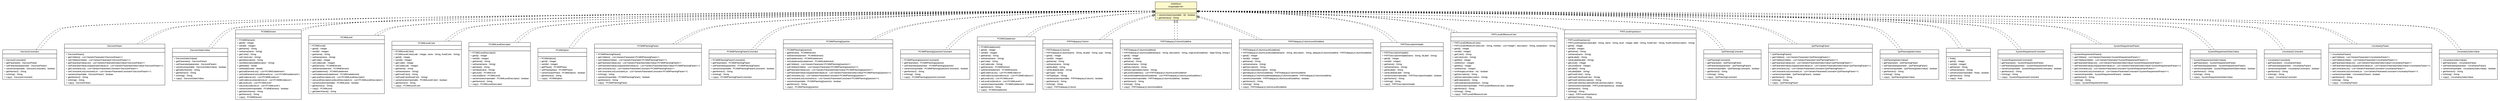 #!/usr/local/bin/dot
#
# Class diagram 
# Generated by UMLGraph version R5_6-24-gf6e263 (http://www.umlgraph.org/)
#

digraph G {
	edge [fontname="arial",fontsize=10,labelfontname="arial",labelfontsize=10];
	node [fontname="arial",fontsize=10,shape=plaintext];
	nodesep=0.25;
	ranksep=0.5;
	// gov.sandia.cf.model.DecisionConstraint
	c163781 [label=<<table title="gov.sandia.cf.model.DecisionConstraint" border="0" cellborder="1" cellspacing="0" cellpadding="2" port="p" href="./DecisionConstraint.html">
		<tr><td><table border="0" cellspacing="0" cellpadding="1">
<tr><td align="center" balign="center"> DecisionConstraint </td></tr>
		</table></td></tr>
		<tr><td><table border="0" cellspacing="0" cellpadding="1">
<tr><td align="left" balign="left">  </td></tr>
		</table></td></tr>
		<tr><td><table border="0" cellspacing="0" cellpadding="1">
<tr><td align="left" balign="left"> + DecisionConstraint() </td></tr>
<tr><td align="left" balign="left"> + getParameter() : DecisionParam </td></tr>
<tr><td align="left" balign="left"> + setParameter(parameter : DecisionParam) </td></tr>
<tr><td align="left" balign="left"> + sameAs(importable : DecisionConstraint) : boolean </td></tr>
<tr><td align="left" balign="left"> + getAbstract() : String </td></tr>
<tr><td align="left" balign="left"> + toString() : String </td></tr>
<tr><td align="left" balign="left"> + copy() : DecisionConstraint </td></tr>
		</table></td></tr>
		</table>>, URL="./DecisionConstraint.html", fontname="arial", fontcolor="black", fontsize=10.0];
	// gov.sandia.cf.model.DecisionParam
	c163782 [label=<<table title="gov.sandia.cf.model.DecisionParam" border="0" cellborder="1" cellspacing="0" cellpadding="2" port="p" href="./DecisionParam.html">
		<tr><td><table border="0" cellspacing="0" cellpadding="1">
<tr><td align="center" balign="center"> DecisionParam </td></tr>
		</table></td></tr>
		<tr><td><table border="0" cellspacing="0" cellpadding="1">
<tr><td align="left" balign="left">  </td></tr>
		</table></td></tr>
		<tr><td><table border="0" cellspacing="0" cellpadding="1">
<tr><td align="left" balign="left"> + DecisionParam() </td></tr>
<tr><td align="left" balign="left"> + getChildren() : List&lt;GenericParameter&lt;DecisionParam&gt;&gt; </td></tr>
<tr><td align="left" balign="left"> + setChildren(children : List&lt;GenericParameter&lt;DecisionParam&gt;&gt;) </td></tr>
<tr><td align="left" balign="left"> + getParameterValueList() : List&lt;GenericParameterSelectValue&lt;DecisionParam&gt;&gt; </td></tr>
<tr><td align="left" balign="left"> + setParameterValueList(parameterValueList : List&lt;GenericParameterSelectValue&lt;DecisionParam&gt;&gt;) </td></tr>
<tr><td align="left" balign="left"> + getConstraintList() : List&lt;GenericParameterConstraint&lt;DecisionParam&gt;&gt; </td></tr>
<tr><td align="left" balign="left"> + setConstraintList(constraintList : List&lt;GenericParameterConstraint&lt;DecisionParam&gt;&gt;) </td></tr>
<tr><td align="left" balign="left"> + sameAs(importable : DecisionParam) : boolean </td></tr>
<tr><td align="left" balign="left"> + getAbstract() : String </td></tr>
<tr><td align="left" balign="left"> + toString() : String </td></tr>
<tr><td align="left" balign="left"> + copy() : DecisionParam </td></tr>
		</table></td></tr>
		</table>>, URL="./DecisionParam.html", fontname="arial", fontcolor="black", fontsize=10.0];
	// gov.sandia.cf.model.DecisionSelectValue
	c163783 [label=<<table title="gov.sandia.cf.model.DecisionSelectValue" border="0" cellborder="1" cellspacing="0" cellpadding="2" port="p" href="./DecisionSelectValue.html">
		<tr><td><table border="0" cellspacing="0" cellpadding="1">
<tr><td align="center" balign="center"> DecisionSelectValue </td></tr>
		</table></td></tr>
		<tr><td><table border="0" cellspacing="0" cellpadding="1">
<tr><td align="left" balign="left">  </td></tr>
		</table></td></tr>
		<tr><td><table border="0" cellspacing="0" cellpadding="1">
<tr><td align="left" balign="left"> + DecisionSelectValue() </td></tr>
<tr><td align="left" balign="left"> + getParameter() : DecisionParam </td></tr>
<tr><td align="left" balign="left"> + setParameter(parameter : DecisionParam) </td></tr>
<tr><td align="left" balign="left"> + sameAs(importable : DecisionSelectValue) : boolean </td></tr>
<tr><td align="left" balign="left"> + getSelectName() : String </td></tr>
<tr><td align="left" balign="left"> + getAbstract() : String </td></tr>
<tr><td align="left" balign="left"> + toString() : String </td></tr>
<tr><td align="left" balign="left"> + copy() : DecisionSelectValue </td></tr>
		</table></td></tr>
		</table>>, URL="./DecisionSelectValue.html", fontname="arial", fontcolor="black", fontsize=10.0];
	// gov.sandia.cf.model.IImportable<M>
	c163806 [label=<<table title="gov.sandia.cf.model.IImportable" border="0" cellborder="1" cellspacing="0" cellpadding="2" port="p" bgcolor="lemonChiffon" href="./IImportable.html">
		<tr><td><table border="0" cellspacing="0" cellpadding="1">
<tr><td align="center" balign="center"> &#171;interface&#187; </td></tr>
<tr><td align="center" balign="center"> IImportable&lt;M&gt; </td></tr>
		</table></td></tr>
		<tr><td><table border="0" cellspacing="0" cellpadding="1">
<tr><td align="left" balign="left">  </td></tr>
		</table></td></tr>
		<tr><td><table border="0" cellspacing="0" cellpadding="1">
<tr><td align="left" balign="left"><font face="arial italic" point-size="10.0"> + sameAs(newImportable : M) : boolean </font></td></tr>
<tr><td align="left" balign="left"><font face="arial italic" point-size="10.0"> + getAbstract() : String </font></td></tr>
		</table></td></tr>
		</table>>, URL="./IImportable.html", fontname="arial", fontcolor="black", fontsize=10.0];
	// gov.sandia.cf.model.PCMMElement
	c163824 [label=<<table title="gov.sandia.cf.model.PCMMElement" border="0" cellborder="1" cellspacing="0" cellpadding="2" port="p" href="./PCMMElement.html">
		<tr><td><table border="0" cellspacing="0" cellpadding="1">
<tr><td align="center" balign="center"> PCMMElement </td></tr>
		</table></td></tr>
		<tr><td><table border="0" cellspacing="0" cellpadding="1">
<tr><td align="left" balign="left">  </td></tr>
		</table></td></tr>
		<tr><td><table border="0" cellspacing="0" cellpadding="1">
<tr><td align="left" balign="left"> + PCMMElement() </td></tr>
<tr><td align="left" balign="left"> + getId() : Integer </td></tr>
<tr><td align="left" balign="left"> + setId(id : Integer) </td></tr>
<tr><td align="left" balign="left"> + getName() : String </td></tr>
<tr><td align="left" balign="left"> + setName(name : String) </td></tr>
<tr><td align="left" balign="left"> + getColor() : String </td></tr>
<tr><td align="left" balign="left"> + setColor(color : String) </td></tr>
<tr><td align="left" balign="left"> + getAbbreviation() : String </td></tr>
<tr><td align="left" balign="left"> + setAbbreviation(abbreviation : String) </td></tr>
<tr><td align="left" balign="left"> + getModel() : Model </td></tr>
<tr><td align="left" balign="left"> + setModel(model : Model) </td></tr>
<tr><td align="left" balign="left"> + getSubElementList() : List&lt;PCMMSubelement&gt; </td></tr>
<tr><td align="left" balign="left"> + setSubElementList(subElementList : List&lt;PCMMSubelement&gt;) </td></tr>
<tr><td align="left" balign="left"> + getEvidenceList() : List&lt;PCMMEvidence&gt; </td></tr>
<tr><td align="left" balign="left"> + setEvidenceList(evidenceList : List&lt;PCMMEvidence&gt;) </td></tr>
<tr><td align="left" balign="left"> + getLevelList() : List&lt;PCMMLevel&gt; </td></tr>
<tr><td align="left" balign="left"> + setLevelList(levelList : List&lt;PCMMLevel&gt;) </td></tr>
<tr><td align="left" balign="left"> + sameAs(newImportable : PCMMElement) : boolean </td></tr>
<tr><td align="left" balign="left"> + getSelectName() : String </td></tr>
<tr><td align="left" balign="left"> + getAbstract() : String </td></tr>
<tr><td align="left" balign="left"> + copy() : PCMMElement </td></tr>
		</table></td></tr>
		</table>>, URL="./PCMMElement.html", fontname="arial", fontcolor="black", fontsize=10.0];
	// gov.sandia.cf.model.PCMMLevel
	c163828 [label=<<table title="gov.sandia.cf.model.PCMMLevel" border="0" cellborder="1" cellspacing="0" cellpadding="2" port="p" href="./PCMMLevel.html">
		<tr><td><table border="0" cellspacing="0" cellpadding="1">
<tr><td align="center" balign="center"> PCMMLevel </td></tr>
		</table></td></tr>
		<tr><td><table border="0" cellspacing="0" cellpadding="1">
<tr><td align="left" balign="left">  </td></tr>
		</table></td></tr>
		<tr><td><table border="0" cellspacing="0" cellpadding="1">
<tr><td align="left" balign="left"> + PCMMLevel() </td></tr>
<tr><td align="left" balign="left"> + getId() : Integer </td></tr>
<tr><td align="left" balign="left"> + setId(id : Integer) </td></tr>
<tr><td align="left" balign="left"> + getName() : String </td></tr>
<tr><td align="left" balign="left"> + setName(name : String) </td></tr>
<tr><td align="left" balign="left"> + getCode() : Integer </td></tr>
<tr><td align="left" balign="left"> + setCode(code : Integer) </td></tr>
<tr><td align="left" balign="left"> + getElement() : PCMMElement </td></tr>
<tr><td align="left" balign="left"> + setElement(element : PCMMElement) </td></tr>
<tr><td align="left" balign="left"> + getSubelement() : PCMMSubelement </td></tr>
<tr><td align="left" balign="left"> + setSubelement(subelement : PCMMSubelement) </td></tr>
<tr><td align="left" balign="left"> + getLevelDescriptorList() : List&lt;PCMMLevelDescriptor&gt; </td></tr>
<tr><td align="left" balign="left"> + setLevelDescriptorList(levelDescriptorList : List&lt;PCMMLevelDescriptor&gt;) </td></tr>
<tr><td align="left" balign="left"> + sameAs(newImportable : PCMMLevel) : boolean </td></tr>
<tr><td align="left" balign="left"> + getAbstract() : String </td></tr>
<tr><td align="left" balign="left"> + copy() : PCMMLevel </td></tr>
<tr><td align="left" balign="left"> + getSelectName() : String </td></tr>
		</table></td></tr>
		</table>>, URL="./PCMMLevel.html", fontname="arial", fontcolor="black", fontsize=10.0];
	// gov.sandia.cf.model.PCMMLevelColor
	c163830 [label=<<table title="gov.sandia.cf.model.PCMMLevelColor" border="0" cellborder="1" cellspacing="0" cellpadding="2" port="p" href="./PCMMLevelColor.html">
		<tr><td><table border="0" cellspacing="0" cellpadding="1">
<tr><td align="center" balign="center"> PCMMLevelColor </td></tr>
		</table></td></tr>
		<tr><td><table border="0" cellspacing="0" cellpadding="1">
<tr><td align="left" balign="left">  </td></tr>
		</table></td></tr>
		<tr><td><table border="0" cellspacing="0" cellpadding="1">
<tr><td align="left" balign="left"> + PCMMLevelColor() </td></tr>
<tr><td align="left" balign="left"> + PCMMLevelColor(code : Integer, name : String, fixedColor : String) </td></tr>
<tr><td align="left" balign="left"> + getId() : Integer </td></tr>
<tr><td align="left" balign="left"> + setId(id : Integer) </td></tr>
<tr><td align="left" balign="left"> + getCode() : Integer </td></tr>
<tr><td align="left" balign="left"> + setCode(code : Integer) </td></tr>
<tr><td align="left" balign="left"> + getName() : String </td></tr>
<tr><td align="left" balign="left"> + setName(name : String) </td></tr>
<tr><td align="left" balign="left"> + getFixedColor() : String </td></tr>
<tr><td align="left" balign="left"> + setFixedColor(fixedColor : String) </td></tr>
<tr><td align="left" balign="left"> + sameAs(newImportable : PCMMLevelColor) : boolean </td></tr>
<tr><td align="left" balign="left"> + getAbstract() : String </td></tr>
<tr><td align="left" balign="left"> + copy() : PCMMLevelColor </td></tr>
		</table></td></tr>
		</table>>, URL="./PCMMLevelColor.html", fontname="arial", fontcolor="black", fontsize=10.0];
	// gov.sandia.cf.model.PCMMLevelDescriptor
	c163832 [label=<<table title="gov.sandia.cf.model.PCMMLevelDescriptor" border="0" cellborder="1" cellspacing="0" cellpadding="2" port="p" href="./PCMMLevelDescriptor.html">
		<tr><td><table border="0" cellspacing="0" cellpadding="1">
<tr><td align="center" balign="center"> PCMMLevelDescriptor </td></tr>
		</table></td></tr>
		<tr><td><table border="0" cellspacing="0" cellpadding="1">
<tr><td align="left" balign="left">  </td></tr>
		</table></td></tr>
		<tr><td><table border="0" cellspacing="0" cellpadding="1">
<tr><td align="left" balign="left"> + PCMMLevelDescriptor() </td></tr>
<tr><td align="left" balign="left"> + getId() : Integer </td></tr>
<tr><td align="left" balign="left"> + setId(id : Integer) </td></tr>
<tr><td align="left" balign="left"> + getName() : String </td></tr>
<tr><td align="left" balign="left"> + setName(name : String) </td></tr>
<tr><td align="left" balign="left"> + getValue() : String </td></tr>
<tr><td align="left" balign="left"> + setValue(value : String) </td></tr>
<tr><td align="left" balign="left"> + getLevel() : PCMMLevel </td></tr>
<tr><td align="left" balign="left"> + setLevel(level : PCMMLevel) </td></tr>
<tr><td align="left" balign="left"> + sameAs(newImportable : PCMMLevelDescriptor) : boolean </td></tr>
<tr><td align="left" balign="left"> + getAbstract() : String </td></tr>
<tr><td align="left" balign="left"> + copy() : PCMMLevelDescriptor </td></tr>
		</table></td></tr>
		</table>>, URL="./PCMMLevelDescriptor.html", fontname="arial", fontcolor="black", fontsize=10.0];
	// gov.sandia.cf.model.PCMMOption
	c163835 [label=<<table title="gov.sandia.cf.model.PCMMOption" border="0" cellborder="1" cellspacing="0" cellpadding="2" port="p" href="./PCMMOption.html">
		<tr><td><table border="0" cellspacing="0" cellpadding="1">
<tr><td align="center" balign="center"> PCMMOption </td></tr>
		</table></td></tr>
		<tr><td><table border="0" cellspacing="0" cellpadding="1">
<tr><td align="left" balign="left">  </td></tr>
		</table></td></tr>
		<tr><td><table border="0" cellspacing="0" cellpadding="1">
<tr><td align="left" balign="left"> + PCMMOption() </td></tr>
<tr><td align="left" balign="left"> + getId() : Integer </td></tr>
<tr><td align="left" balign="left"> + setId(id : Integer) </td></tr>
<tr><td align="left" balign="left"> + getPhase() : PCMMPhase </td></tr>
<tr><td align="left" balign="left"> + setPhase(phase : PCMMPhase) </td></tr>
<tr><td align="left" balign="left"> + sameAs(newPhase : PCMMOption) : boolean </td></tr>
<tr><td align="left" balign="left"> + getAbstract() : String </td></tr>
<tr><td align="left" balign="left"> + copy() : PCMMOption </td></tr>
		</table></td></tr>
		</table>>, URL="./PCMMOption.html", fontname="arial", fontcolor="black", fontsize=10.0];
	// gov.sandia.cf.model.PCMMPlanningParam
	c163838 [label=<<table title="gov.sandia.cf.model.PCMMPlanningParam" border="0" cellborder="1" cellspacing="0" cellpadding="2" port="p" href="./PCMMPlanningParam.html">
		<tr><td><table border="0" cellspacing="0" cellpadding="1">
<tr><td align="center" balign="center"> PCMMPlanningParam </td></tr>
		</table></td></tr>
		<tr><td><table border="0" cellspacing="0" cellpadding="1">
<tr><td align="left" balign="left">  </td></tr>
		</table></td></tr>
		<tr><td><table border="0" cellspacing="0" cellpadding="1">
<tr><td align="left" balign="left"> + PCMMPlanningParam() </td></tr>
<tr><td align="left" balign="left"> + getChildren() : List&lt;GenericParameter&lt;PCMMPlanningParam&gt;&gt; </td></tr>
<tr><td align="left" balign="left"> + setChildren(children : List&lt;GenericParameter&lt;PCMMPlanningParam&gt;&gt;) </td></tr>
<tr><td align="left" balign="left"> + getParameterValueList() : List&lt;GenericParameterSelectValue&lt;PCMMPlanningParam&gt;&gt; </td></tr>
<tr><td align="left" balign="left"> + setParameterValueList(parameterValueList : List&lt;GenericParameterSelectValue&lt;PCMMPlanningParam&gt;&gt;) </td></tr>
<tr><td align="left" balign="left"> + getConstraintList() : List&lt;GenericParameterConstraint&lt;PCMMPlanningParam&gt;&gt; </td></tr>
<tr><td align="left" balign="left"> + setConstraintList(constraintList : List&lt;GenericParameterConstraint&lt;PCMMPlanningParam&gt;&gt;) </td></tr>
<tr><td align="left" balign="left"> + toString() : String </td></tr>
<tr><td align="left" balign="left"> + sameAs(importable : PCMMPlanningParam) : boolean </td></tr>
<tr><td align="left" balign="left"> + getAbstract() : String </td></tr>
<tr><td align="left" balign="left"> + copy() : PCMMPlanningParam </td></tr>
		</table></td></tr>
		</table>>, URL="./PCMMPlanningParam.html", fontname="arial", fontcolor="black", fontsize=10.0];
	// gov.sandia.cf.model.PCMMPlanningParamConstraint
	c163839 [label=<<table title="gov.sandia.cf.model.PCMMPlanningParamConstraint" border="0" cellborder="1" cellspacing="0" cellpadding="2" port="p" href="./PCMMPlanningParamConstraint.html">
		<tr><td><table border="0" cellspacing="0" cellpadding="1">
<tr><td align="center" balign="center"> PCMMPlanningParamConstraint </td></tr>
		</table></td></tr>
		<tr><td><table border="0" cellspacing="0" cellpadding="1">
<tr><td align="left" balign="left">  </td></tr>
		</table></td></tr>
		<tr><td><table border="0" cellspacing="0" cellpadding="1">
<tr><td align="left" balign="left"> + PCMMPlanningParamConstraint() </td></tr>
<tr><td align="left" balign="left"> + getParameter() : PCMMPlanningParam </td></tr>
<tr><td align="left" balign="left"> + setParameter(parameter : PCMMPlanningParam) </td></tr>
<tr><td align="left" balign="left"> + sameAs(importable : PCMMPlanningParamConstraint) : boolean </td></tr>
<tr><td align="left" balign="left"> + getAbstract() : String </td></tr>
<tr><td align="left" balign="left"> + toString() : String </td></tr>
<tr><td align="left" balign="left"> + copy() : PCMMPlanningParamConstraint </td></tr>
		</table></td></tr>
		</table>>, URL="./PCMMPlanningParamConstraint.html", fontname="arial", fontcolor="black", fontsize=10.0];
	// gov.sandia.cf.model.PCMMPlanningQuestion
	c163840 [label=<<table title="gov.sandia.cf.model.PCMMPlanningQuestion" border="0" cellborder="1" cellspacing="0" cellpadding="2" port="p" href="./PCMMPlanningQuestion.html">
		<tr><td><table border="0" cellspacing="0" cellpadding="1">
<tr><td align="center" balign="center"> PCMMPlanningQuestion </td></tr>
		</table></td></tr>
		<tr><td><table border="0" cellspacing="0" cellpadding="1">
<tr><td align="left" balign="left">  </td></tr>
		</table></td></tr>
		<tr><td><table border="0" cellspacing="0" cellpadding="1">
<tr><td align="left" balign="left"> + PCMMPlanningQuestion() </td></tr>
<tr><td align="left" balign="left"> + getElement() : PCMMElement </td></tr>
<tr><td align="left" balign="left"> + setElement(element : PCMMElement) </td></tr>
<tr><td align="left" balign="left"> + getSubelement() : PCMMSubelement </td></tr>
<tr><td align="left" balign="left"> + setSubelement(subelement : PCMMSubelement) </td></tr>
<tr><td align="left" balign="left"> + getChildren() : List&lt;GenericParameter&lt;PCMMPlanningQuestion&gt;&gt; </td></tr>
<tr><td align="left" balign="left"> + setChildren(children : List&lt;GenericParameter&lt;PCMMPlanningQuestion&gt;&gt;) </td></tr>
<tr><td align="left" balign="left"> + getParameterValueList() : List&lt;GenericParameterSelectValue&lt;PCMMPlanningQuestion&gt;&gt; </td></tr>
<tr><td align="left" balign="left"> + setParameterValueList(parameterValueList : List&lt;GenericParameterSelectValue&lt;PCMMPlanningQuestion&gt;&gt;) </td></tr>
<tr><td align="left" balign="left"> + getConstraintList() : List&lt;GenericParameterConstraint&lt;PCMMPlanningQuestion&gt;&gt; </td></tr>
<tr><td align="left" balign="left"> + setConstraintList(constraintList : List&lt;GenericParameterConstraint&lt;PCMMPlanningQuestion&gt;&gt;) </td></tr>
<tr><td align="left" balign="left"> + sameAs(importable : PCMMPlanningQuestion) : boolean </td></tr>
<tr><td align="left" balign="left"> + getAbstract() : String </td></tr>
<tr><td align="left" balign="left"> + copy() : PCMMPlanningQuestion </td></tr>
		</table></td></tr>
		</table>>, URL="./PCMMPlanningQuestion.html", fontname="arial", fontcolor="black", fontsize=10.0];
	// gov.sandia.cf.model.PCMMPlanningQuestionConstraint
	c163842 [label=<<table title="gov.sandia.cf.model.PCMMPlanningQuestionConstraint" border="0" cellborder="1" cellspacing="0" cellpadding="2" port="p" href="./PCMMPlanningQuestionConstraint.html">
		<tr><td><table border="0" cellspacing="0" cellpadding="1">
<tr><td align="center" balign="center"> PCMMPlanningQuestionConstraint </td></tr>
		</table></td></tr>
		<tr><td><table border="0" cellspacing="0" cellpadding="1">
<tr><td align="left" balign="left">  </td></tr>
		</table></td></tr>
		<tr><td><table border="0" cellspacing="0" cellpadding="1">
<tr><td align="left" balign="left"> + PCMMPlanningQuestionConstraint() </td></tr>
<tr><td align="left" balign="left"> + getParameter() : PCMMPlanningQuestion </td></tr>
<tr><td align="left" balign="left"> + setParameter(parameter : PCMMPlanningQuestion) </td></tr>
<tr><td align="left" balign="left"> + sameAs(importable : PCMMPlanningQuestionConstraint) : boolean </td></tr>
<tr><td align="left" balign="left"> + getAbstract() : String </td></tr>
<tr><td align="left" balign="left"> + toString() : String </td></tr>
<tr><td align="left" balign="left"> + copy() : PCMMPlanningQuestionConstraint </td></tr>
		</table></td></tr>
		</table>>, URL="./PCMMPlanningQuestionConstraint.html", fontname="arial", fontcolor="black", fontsize=10.0];
	// gov.sandia.cf.model.PCMMSubelement
	c163851 [label=<<table title="gov.sandia.cf.model.PCMMSubelement" border="0" cellborder="1" cellspacing="0" cellpadding="2" port="p" href="./PCMMSubelement.html">
		<tr><td><table border="0" cellspacing="0" cellpadding="1">
<tr><td align="center" balign="center"> PCMMSubelement </td></tr>
		</table></td></tr>
		<tr><td><table border="0" cellspacing="0" cellpadding="1">
<tr><td align="left" balign="left">  </td></tr>
		</table></td></tr>
		<tr><td><table border="0" cellspacing="0" cellpadding="1">
<tr><td align="left" balign="left"> + PCMMSubelement() </td></tr>
<tr><td align="left" balign="left"> + getId() : Integer </td></tr>
<tr><td align="left" balign="left"> + setId(id : Integer) </td></tr>
<tr><td align="left" balign="left"> + getName() : String </td></tr>
<tr><td align="left" balign="left"> + setName(name : String) </td></tr>
<tr><td align="left" balign="left"> + getCode() : String </td></tr>
<tr><td align="left" balign="left"> + setCode(code : String) </td></tr>
<tr><td align="left" balign="left"> + getElement() : PCMMElement </td></tr>
<tr><td align="left" balign="left"> + setElement(element : PCMMElement) </td></tr>
<tr><td align="left" balign="left"> + getEvidenceList() : List&lt;PCMMEvidence&gt; </td></tr>
<tr><td align="left" balign="left"> + setEvidenceList(evidenceList : List&lt;PCMMEvidence&gt;) </td></tr>
<tr><td align="left" balign="left"> + getLevelList() : List&lt;PCMMLevel&gt; </td></tr>
<tr><td align="left" balign="left"> + setLevelList(levelList : List&lt;PCMMLevel&gt;) </td></tr>
<tr><td align="left" balign="left"> + sameAs(newImportable : PCMMSubelement) : boolean </td></tr>
<tr><td align="left" balign="left"> + getAbstract() : String </td></tr>
<tr><td align="left" balign="left"> + copy() : PCMMSubelement </td></tr>
		</table></td></tr>
		</table>>, URL="./PCMMSubelement.html", fontname="arial", fontcolor="black", fontsize=10.0];
	// gov.sandia.cf.model.PIRTAdequacyColumn
	c163857 [label=<<table title="gov.sandia.cf.model.PIRTAdequacyColumn" border="0" cellborder="1" cellspacing="0" cellpadding="2" port="p" href="./PIRTAdequacyColumn.html">
		<tr><td><table border="0" cellspacing="0" cellpadding="1">
<tr><td align="center" balign="center"> PIRTAdequacyColumn </td></tr>
		</table></td></tr>
		<tr><td><table border="0" cellspacing="0" cellpadding="1">
<tr><td align="left" balign="left">  </td></tr>
		</table></td></tr>
		<tr><td><table border="0" cellspacing="0" cellpadding="1">
<tr><td align="left" balign="left"> + PIRTAdequacyColumn() </td></tr>
<tr><td align="left" balign="left"> + PIRTAdequacyColumn(name : String, idLabel : String, type : String) </td></tr>
<tr><td align="left" balign="left"> + getId() : Integer </td></tr>
<tr><td align="left" balign="left"> + setId(id : Integer) </td></tr>
<tr><td align="left" balign="left"> + getName() : String </td></tr>
<tr><td align="left" balign="left"> + setName(name : String) </td></tr>
<tr><td align="left" balign="left"> + getIdLabel() : String </td></tr>
<tr><td align="left" balign="left"> + setIdLabel(idLabel : String) </td></tr>
<tr><td align="left" balign="left"> + getType() : String </td></tr>
<tr><td align="left" balign="left"> + setType(type : String) </td></tr>
<tr><td align="left" balign="left"> + sameAs(newImportable : PIRTAdequacyColumn) : boolean </td></tr>
<tr><td align="left" balign="left"> + getAbstract() : String </td></tr>
<tr><td align="left" balign="left"> + toString() : String </td></tr>
<tr><td align="left" balign="left"> + copy() : PIRTAdequacyColumn </td></tr>
		</table></td></tr>
		</table>>, URL="./PIRTAdequacyColumn.html", fontname="arial", fontcolor="black", fontsize=10.0];
	// gov.sandia.cf.model.PIRTAdequacyColumnGuideline
	c163859 [label=<<table title="gov.sandia.cf.model.PIRTAdequacyColumnGuideline" border="0" cellborder="1" cellspacing="0" cellpadding="2" port="p" href="./PIRTAdequacyColumnGuideline.html">
		<tr><td><table border="0" cellspacing="0" cellpadding="1">
<tr><td align="center" balign="center"> PIRTAdequacyColumnGuideline </td></tr>
		</table></td></tr>
		<tr><td><table border="0" cellspacing="0" cellpadding="1">
<tr><td align="left" balign="left">  </td></tr>
		</table></td></tr>
		<tr><td><table border="0" cellspacing="0" cellpadding="1">
<tr><td align="left" balign="left"> + PIRTAdequacyColumnGuideline() </td></tr>
<tr><td align="left" balign="left"> + PIRTAdequacyColumnGuideline(name : String, description : String, mapLevelGuidelines : Map&lt;String, String&gt;) </td></tr>
<tr><td align="left" balign="left"> + getId() : Integer </td></tr>
<tr><td align="left" balign="left"> + setId(id : Integer) </td></tr>
<tr><td align="left" balign="left"> + getName() : String </td></tr>
<tr><td align="left" balign="left"> + setName(name : String) </td></tr>
<tr><td align="left" balign="left"> + getDescription() : String </td></tr>
<tr><td align="left" balign="left"> + setDescription(description : String) </td></tr>
<tr><td align="left" balign="left"> + getLevelGuidelines() : List&lt;PIRTAdequacyColumnLevelGuideline&gt; </td></tr>
<tr><td align="left" balign="left"> + setLevelGuidelines(levelGuidelines : List&lt;PIRTAdequacyColumnLevelGuideline&gt;) </td></tr>
<tr><td align="left" balign="left"> + sameAs(newImportable : PIRTAdequacyColumnGuideline) : boolean </td></tr>
<tr><td align="left" balign="left"> + getAbstract() : String </td></tr>
<tr><td align="left" balign="left"> + toString() : String </td></tr>
<tr><td align="left" balign="left"> + copy() : PIRTAdequacyColumnGuideline </td></tr>
		</table></td></tr>
		</table>>, URL="./PIRTAdequacyColumnGuideline.html", fontname="arial", fontcolor="black", fontsize=10.0];
	// gov.sandia.cf.model.PIRTAdequacyColumnLevelGuideline
	c163861 [label=<<table title="gov.sandia.cf.model.PIRTAdequacyColumnLevelGuideline" border="0" cellborder="1" cellspacing="0" cellpadding="2" port="p" href="./PIRTAdequacyColumnLevelGuideline.html">
		<tr><td><table border="0" cellspacing="0" cellpadding="1">
<tr><td align="center" balign="center"> PIRTAdequacyColumnLevelGuideline </td></tr>
		</table></td></tr>
		<tr><td><table border="0" cellspacing="0" cellpadding="1">
<tr><td align="left" balign="left">  </td></tr>
		</table></td></tr>
		<tr><td><table border="0" cellspacing="0" cellpadding="1">
<tr><td align="left" balign="left"> + PIRTAdequacyColumnLevelGuideline() </td></tr>
<tr><td align="left" balign="left"> + PIRTAdequacyColumnLevelGuideline(name : String, description : String, adequacyColumnGuideline : PIRTAdequacyColumnGuideline) </td></tr>
<tr><td align="left" balign="left"> + getId() : Integer </td></tr>
<tr><td align="left" balign="left"> + setId(id : Integer) </td></tr>
<tr><td align="left" balign="left"> + getName() : String </td></tr>
<tr><td align="left" balign="left"> + setName(name : String) </td></tr>
<tr><td align="left" balign="left"> + getDescription() : String </td></tr>
<tr><td align="left" balign="left"> + setDescription(description : String) </td></tr>
<tr><td align="left" balign="left"> + getAdequacyColumnGuideline() : PIRTAdequacyColumnGuideline </td></tr>
<tr><td align="left" balign="left"> + setAdequacyColumnGuideline(adequacyColumnGuideline : PIRTAdequacyColumnGuideline) </td></tr>
<tr><td align="left" balign="left"> + sameAs(importable : PIRTAdequacyColumnLevelGuideline) : boolean </td></tr>
<tr><td align="left" balign="left"> + getAbstract() : String </td></tr>
<tr><td align="left" balign="left"> + toString() : String </td></tr>
<tr><td align="left" balign="left"> + copy() : PIRTAdequacyColumnLevelGuideline </td></tr>
		</table></td></tr>
		</table>>, URL="./PIRTAdequacyColumnLevelGuideline.html", fontname="arial", fontcolor="black", fontsize=10.0];
	// gov.sandia.cf.model.PIRTDescriptionHeader
	c163863 [label=<<table title="gov.sandia.cf.model.PIRTDescriptionHeader" border="0" cellborder="1" cellspacing="0" cellpadding="2" port="p" href="./PIRTDescriptionHeader.html">
		<tr><td><table border="0" cellspacing="0" cellpadding="1">
<tr><td align="center" balign="center"> PIRTDescriptionHeader </td></tr>
		</table></td></tr>
		<tr><td><table border="0" cellspacing="0" cellpadding="1">
<tr><td align="left" balign="left">  </td></tr>
		</table></td></tr>
		<tr><td><table border="0" cellspacing="0" cellpadding="1">
<tr><td align="left" balign="left"> + PIRTDescriptionHeader() </td></tr>
<tr><td align="left" balign="left"> + PIRTDescriptionHeader(name : String, idLabel : String) </td></tr>
<tr><td align="left" balign="left"> + getId() : Integer </td></tr>
<tr><td align="left" balign="left"> + setId(id : Integer) </td></tr>
<tr><td align="left" balign="left"> + getName() : String </td></tr>
<tr><td align="left" balign="left"> + setName(name : String) </td></tr>
<tr><td align="left" balign="left"> + getIdLabel() : String </td></tr>
<tr><td align="left" balign="left"> + setIdLabel(idLabel : String) </td></tr>
<tr><td align="left" balign="left"> + sameAs(newImportable : PIRTDescriptionHeader) : boolean </td></tr>
<tr><td align="left" balign="left"> + getAbstract() : String </td></tr>
<tr><td align="left" balign="left"> + toString() : String </td></tr>
<tr><td align="left" balign="left"> + copy() : PIRTDescriptionHeader </td></tr>
		</table></td></tr>
		</table>>, URL="./PIRTDescriptionHeader.html", fontname="arial", fontcolor="black", fontsize=10.0];
	// gov.sandia.cf.model.PIRTLevelDifferenceColor
	c163865 [label=<<table title="gov.sandia.cf.model.PIRTLevelDifferenceColor" border="0" cellborder="1" cellspacing="0" cellpadding="2" port="p" href="./PIRTLevelDifferenceColor.html">
		<tr><td><table border="0" cellspacing="0" cellpadding="1">
<tr><td align="center" balign="center"> PIRTLevelDifferenceColor </td></tr>
		</table></td></tr>
		<tr><td><table border="0" cellspacing="0" cellpadding="1">
<tr><td align="left" balign="left">  </td></tr>
		</table></td></tr>
		<tr><td><table border="0" cellspacing="0" cellpadding="1">
<tr><td align="left" balign="left"> + PIRTLevelDifferenceColor() </td></tr>
<tr><td align="left" balign="left"> + PIRTLevelDifferenceColor(color : String, minMax : List&lt;Integer&gt;, description : String, explanation : String) </td></tr>
<tr><td align="left" balign="left"> + getId() : Integer </td></tr>
<tr><td align="left" balign="left"> + setId(id : Integer) </td></tr>
<tr><td align="left" balign="left"> + getColor() : String </td></tr>
<tr><td align="left" balign="left"> + setColor(color : String) </td></tr>
<tr><td align="left" balign="left"> + getMin() : Integer </td></tr>
<tr><td align="left" balign="left"> + setMin(min : Integer) </td></tr>
<tr><td align="left" balign="left"> + getMax() : Integer </td></tr>
<tr><td align="left" balign="left"> + setMax(max : Integer) </td></tr>
<tr><td align="left" balign="left"> + isInRange(currValue : int) : boolean </td></tr>
<tr><td align="left" balign="left"> + getDescription() : String </td></tr>
<tr><td align="left" balign="left"> + setDescription(description : String) </td></tr>
<tr><td align="left" balign="left"> + getExplanation() : String </td></tr>
<tr><td align="left" balign="left"> + setExplanation(explanation : String) </td></tr>
<tr><td align="left" balign="left"> + sameAs(newImportable : PIRTLevelDifferenceColor) : boolean </td></tr>
<tr><td align="left" balign="left"> + getAbstract() : String </td></tr>
<tr><td align="left" balign="left"> + toString() : String </td></tr>
<tr><td align="left" balign="left"> + copy() : PIRTLevelDifferenceColor </td></tr>
		</table></td></tr>
		</table>>, URL="./PIRTLevelDifferenceColor.html", fontname="arial", fontcolor="black", fontsize=10.0];
	// gov.sandia.cf.model.PIRTLevelImportance
	c163867 [label=<<table title="gov.sandia.cf.model.PIRTLevelImportance" border="0" cellborder="1" cellspacing="0" cellpadding="2" port="p" href="./PIRTLevelImportance.html">
		<tr><td><table border="0" cellspacing="0" cellpadding="1">
<tr><td align="center" balign="center"> PIRTLevelImportance </td></tr>
		</table></td></tr>
		<tr><td><table border="0" cellspacing="0" cellpadding="1">
<tr><td align="left" balign="left">  </td></tr>
		</table></td></tr>
		<tr><td><table border="0" cellspacing="0" cellpadding="1">
<tr><td align="left" balign="left"> + PIRTLevelImportance() </td></tr>
<tr><td align="left" balign="left"> + PIRTLevelImportance(idLabel : String, name : String, level : Integer, label : String, fixedColor : String, fixedColorDescription : String) </td></tr>
<tr><td align="left" balign="left"> + getId() : Integer </td></tr>
<tr><td align="left" balign="left"> + setId(id : Integer) </td></tr>
<tr><td align="left" balign="left"> + getName() : String </td></tr>
<tr><td align="left" balign="left"> + setName(name : String) </td></tr>
<tr><td align="left" balign="left"> + getIdLabel() : String </td></tr>
<tr><td align="left" balign="left"> + setIdLabel(idLabel : String) </td></tr>
<tr><td align="left" balign="left"> + getLevel() : Integer </td></tr>
<tr><td align="left" balign="left"> + setLevel(level : Integer) </td></tr>
<tr><td align="left" balign="left"> + getLabel() : String </td></tr>
<tr><td align="left" balign="left"> + setLabel(label : String) </td></tr>
<tr><td align="left" balign="left"> + getFixedColor() : String </td></tr>
<tr><td align="left" balign="left"> + setFixedColor(fixedColor : String) </td></tr>
<tr><td align="left" balign="left"> + getFixedColorDescription() : String </td></tr>
<tr><td align="left" balign="left"> + setFixedColorDescription(fixedColorDescription : String) </td></tr>
<tr><td align="left" balign="left"> + sameAs(newImportable : PIRTLevelImportance) : boolean </td></tr>
<tr><td align="left" balign="left"> + getAbstract() : String </td></tr>
<tr><td align="left" balign="left"> + toString() : String </td></tr>
<tr><td align="left" balign="left"> + copy() : PIRTLevelImportance </td></tr>
<tr><td align="left" balign="left"> + getSelectName() : String </td></tr>
		</table></td></tr>
		</table>>, URL="./PIRTLevelImportance.html", fontname="arial", fontcolor="black", fontsize=10.0];
	// gov.sandia.cf.model.QoIPlanningConstraint
	c163872 [label=<<table title="gov.sandia.cf.model.QoIPlanningConstraint" border="0" cellborder="1" cellspacing="0" cellpadding="2" port="p" href="./QoIPlanningConstraint.html">
		<tr><td><table border="0" cellspacing="0" cellpadding="1">
<tr><td align="center" balign="center"> QoIPlanningConstraint </td></tr>
		</table></td></tr>
		<tr><td><table border="0" cellspacing="0" cellpadding="1">
<tr><td align="left" balign="left">  </td></tr>
		</table></td></tr>
		<tr><td><table border="0" cellspacing="0" cellpadding="1">
<tr><td align="left" balign="left"> + QoIPlanningConstraint() </td></tr>
<tr><td align="left" balign="left"> + getParameter() : QoIPlanningParam </td></tr>
<tr><td align="left" balign="left"> + setParameter(parameter : QoIPlanningParam) </td></tr>
<tr><td align="left" balign="left"> + sameAs(importable : QoIPlanningConstraint) : boolean </td></tr>
<tr><td align="left" balign="left"> + getAbstract() : String </td></tr>
<tr><td align="left" balign="left"> + toString() : String </td></tr>
<tr><td align="left" balign="left"> + copy() : QoIPlanningConstraint </td></tr>
		</table></td></tr>
		</table>>, URL="./QoIPlanningConstraint.html", fontname="arial", fontcolor="black", fontsize=10.0];
	// gov.sandia.cf.model.QoIPlanningParam
	c163873 [label=<<table title="gov.sandia.cf.model.QoIPlanningParam" border="0" cellborder="1" cellspacing="0" cellpadding="2" port="p" href="./QoIPlanningParam.html">
		<tr><td><table border="0" cellspacing="0" cellpadding="1">
<tr><td align="center" balign="center"> QoIPlanningParam </td></tr>
		</table></td></tr>
		<tr><td><table border="0" cellspacing="0" cellpadding="1">
<tr><td align="left" balign="left">  </td></tr>
		</table></td></tr>
		<tr><td><table border="0" cellspacing="0" cellpadding="1">
<tr><td align="left" balign="left"> + QoIPlanningParam() </td></tr>
<tr><td align="left" balign="left"> + getChildren() : List&lt;GenericParameter&lt;QoIPlanningParam&gt;&gt; </td></tr>
<tr><td align="left" balign="left"> + setChildren(children : List&lt;GenericParameter&lt;QoIPlanningParam&gt;&gt;) </td></tr>
<tr><td align="left" balign="left"> + getParameterValueList() : List&lt;GenericParameterSelectValue&lt;QoIPlanningParam&gt;&gt; </td></tr>
<tr><td align="left" balign="left"> + setParameterValueList(parameterValueList : List&lt;GenericParameterSelectValue&lt;QoIPlanningParam&gt;&gt;) </td></tr>
<tr><td align="left" balign="left"> + getConstraintList() : List&lt;GenericParameterConstraint&lt;QoIPlanningParam&gt;&gt; </td></tr>
<tr><td align="left" balign="left"> + setConstraintList(constraintList : List&lt;GenericParameterConstraint&lt;QoIPlanningParam&gt;&gt;) </td></tr>
<tr><td align="left" balign="left"> + sameAs(importable : QoIPlanningParam) : boolean </td></tr>
<tr><td align="left" balign="left"> + getAbstract() : String </td></tr>
<tr><td align="left" balign="left"> + toString() : String </td></tr>
<tr><td align="left" balign="left"> + copy() : QoIPlanningParam </td></tr>
		</table></td></tr>
		</table>>, URL="./QoIPlanningParam.html", fontname="arial", fontcolor="black", fontsize=10.0];
	// gov.sandia.cf.model.QoIPlanningSelectValue
	c163874 [label=<<table title="gov.sandia.cf.model.QoIPlanningSelectValue" border="0" cellborder="1" cellspacing="0" cellpadding="2" port="p" href="./QoIPlanningSelectValue.html">
		<tr><td><table border="0" cellspacing="0" cellpadding="1">
<tr><td align="center" balign="center"> QoIPlanningSelectValue </td></tr>
		</table></td></tr>
		<tr><td><table border="0" cellspacing="0" cellpadding="1">
<tr><td align="left" balign="left">  </td></tr>
		</table></td></tr>
		<tr><td><table border="0" cellspacing="0" cellpadding="1">
<tr><td align="left" balign="left"> + QoIPlanningSelectValue() </td></tr>
<tr><td align="left" balign="left"> + getParameter() : QoIPlanningParam </td></tr>
<tr><td align="left" balign="left"> + setParameter(parameter : QoIPlanningParam) </td></tr>
<tr><td align="left" balign="left"> + sameAs(importable : QoIPlanningSelectValue) : boolean </td></tr>
<tr><td align="left" balign="left"> + getAbstract() : String </td></tr>
<tr><td align="left" balign="left"> + toString() : String </td></tr>
<tr><td align="left" balign="left"> + copy() : QoIPlanningSelectValue </td></tr>
		</table></td></tr>
		</table>>, URL="./QoIPlanningSelectValue.html", fontname="arial", fontcolor="black", fontsize=10.0];
	// gov.sandia.cf.model.Role
	c163881 [label=<<table title="gov.sandia.cf.model.Role" border="0" cellborder="1" cellspacing="0" cellpadding="2" port="p" href="./Role.html">
		<tr><td><table border="0" cellspacing="0" cellpadding="1">
<tr><td align="center" balign="center"> Role </td></tr>
		</table></td></tr>
		<tr><td><table border="0" cellspacing="0" cellpadding="1">
<tr><td align="left" balign="left">  </td></tr>
		</table></td></tr>
		<tr><td><table border="0" cellspacing="0" cellpadding="1">
<tr><td align="left" balign="left"> + Role() </td></tr>
<tr><td align="left" balign="left"> + getId() : Integer </td></tr>
<tr><td align="left" balign="left"> + setId(id : Integer) </td></tr>
<tr><td align="left" balign="left"> + getName() : String </td></tr>
<tr><td align="left" balign="left"> + setName(name : String) </td></tr>
<tr><td align="left" balign="left"> + sameAs(newImportable : Role) : boolean </td></tr>
<tr><td align="left" balign="left"> + getAbstract() : String </td></tr>
<tr><td align="left" balign="left"> + copy() : Role </td></tr>
		</table></td></tr>
		</table>>, URL="./Role.html", fontname="arial", fontcolor="black", fontsize=10.0];
	// gov.sandia.cf.model.SystemRequirementConstraint
	c163885 [label=<<table title="gov.sandia.cf.model.SystemRequirementConstraint" border="0" cellborder="1" cellspacing="0" cellpadding="2" port="p" href="./SystemRequirementConstraint.html">
		<tr><td><table border="0" cellspacing="0" cellpadding="1">
<tr><td align="center" balign="center"> SystemRequirementConstraint </td></tr>
		</table></td></tr>
		<tr><td><table border="0" cellspacing="0" cellpadding="1">
<tr><td align="left" balign="left">  </td></tr>
		</table></td></tr>
		<tr><td><table border="0" cellspacing="0" cellpadding="1">
<tr><td align="left" balign="left"> + SystemRequirementConstraint() </td></tr>
<tr><td align="left" balign="left"> + getParameter() : SystemRequirementParam </td></tr>
<tr><td align="left" balign="left"> + setParameter(parameter : SystemRequirementParam) </td></tr>
<tr><td align="left" balign="left"> + sameAs(importable : SystemRequirementConstraint) : boolean </td></tr>
<tr><td align="left" balign="left"> + getAbstract() : String </td></tr>
<tr><td align="left" balign="left"> + toString() : String </td></tr>
<tr><td align="left" balign="left"> + copy() : SystemRequirementConstraint </td></tr>
		</table></td></tr>
		</table>>, URL="./SystemRequirementConstraint.html", fontname="arial", fontcolor="black", fontsize=10.0];
	// gov.sandia.cf.model.SystemRequirementParam
	c163886 [label=<<table title="gov.sandia.cf.model.SystemRequirementParam" border="0" cellborder="1" cellspacing="0" cellpadding="2" port="p" href="./SystemRequirementParam.html">
		<tr><td><table border="0" cellspacing="0" cellpadding="1">
<tr><td align="center" balign="center"> SystemRequirementParam </td></tr>
		</table></td></tr>
		<tr><td><table border="0" cellspacing="0" cellpadding="1">
<tr><td align="left" balign="left">  </td></tr>
		</table></td></tr>
		<tr><td><table border="0" cellspacing="0" cellpadding="1">
<tr><td align="left" balign="left"> + SystemRequirementParam() </td></tr>
<tr><td align="left" balign="left"> + getChildren() : List&lt;GenericParameter&lt;SystemRequirementParam&gt;&gt; </td></tr>
<tr><td align="left" balign="left"> + setChildren(children : List&lt;GenericParameter&lt;SystemRequirementParam&gt;&gt;) </td></tr>
<tr><td align="left" balign="left"> + getParameterValueList() : List&lt;GenericParameterSelectValue&lt;SystemRequirementParam&gt;&gt; </td></tr>
<tr><td align="left" balign="left"> + setParameterValueList(parameterValueList : List&lt;GenericParameterSelectValue&lt;SystemRequirementParam&gt;&gt;) </td></tr>
<tr><td align="left" balign="left"> + getConstraintList() : List&lt;GenericParameterConstraint&lt;SystemRequirementParam&gt;&gt; </td></tr>
<tr><td align="left" balign="left"> + setConstraintList(constraintList : List&lt;GenericParameterConstraint&lt;SystemRequirementParam&gt;&gt;) </td></tr>
<tr><td align="left" balign="left"> + sameAs(importable : SystemRequirementParam) : boolean </td></tr>
<tr><td align="left" balign="left"> + getAbstract() : String </td></tr>
<tr><td align="left" balign="left"> + toString() : String </td></tr>
<tr><td align="left" balign="left"> + copy() : SystemRequirementParam </td></tr>
		</table></td></tr>
		</table>>, URL="./SystemRequirementParam.html", fontname="arial", fontcolor="black", fontsize=10.0];
	// gov.sandia.cf.model.SystemRequirementSelectValue
	c163887 [label=<<table title="gov.sandia.cf.model.SystemRequirementSelectValue" border="0" cellborder="1" cellspacing="0" cellpadding="2" port="p" href="./SystemRequirementSelectValue.html">
		<tr><td><table border="0" cellspacing="0" cellpadding="1">
<tr><td align="center" balign="center"> SystemRequirementSelectValue </td></tr>
		</table></td></tr>
		<tr><td><table border="0" cellspacing="0" cellpadding="1">
<tr><td align="left" balign="left">  </td></tr>
		</table></td></tr>
		<tr><td><table border="0" cellspacing="0" cellpadding="1">
<tr><td align="left" balign="left"> + SystemRequirementSelectValue() </td></tr>
<tr><td align="left" balign="left"> + getParameter() : SystemRequirementParam </td></tr>
<tr><td align="left" balign="left"> + setParameter(parameter : SystemRequirementParam) </td></tr>
<tr><td align="left" balign="left"> + sameAs(importable : SystemRequirementSelectValue) : boolean </td></tr>
<tr><td align="left" balign="left"> + getAbstract() : String </td></tr>
<tr><td align="left" balign="left"> + toString() : String </td></tr>
<tr><td align="left" balign="left"> + copy() : SystemRequirementSelectValue </td></tr>
		</table></td></tr>
		</table>>, URL="./SystemRequirementSelectValue.html", fontname="arial", fontcolor="black", fontsize=10.0];
	// gov.sandia.cf.model.UncertaintyConstraint
	c163894 [label=<<table title="gov.sandia.cf.model.UncertaintyConstraint" border="0" cellborder="1" cellspacing="0" cellpadding="2" port="p" href="./UncertaintyConstraint.html">
		<tr><td><table border="0" cellspacing="0" cellpadding="1">
<tr><td align="center" balign="center"> UncertaintyConstraint </td></tr>
		</table></td></tr>
		<tr><td><table border="0" cellspacing="0" cellpadding="1">
<tr><td align="left" balign="left">  </td></tr>
		</table></td></tr>
		<tr><td><table border="0" cellspacing="0" cellpadding="1">
<tr><td align="left" balign="left"> + UncertaintyConstraint() </td></tr>
<tr><td align="left" balign="left"> + getParameter() : UncertaintyParam </td></tr>
<tr><td align="left" balign="left"> + setParameter(parameter : UncertaintyParam) </td></tr>
<tr><td align="left" balign="left"> + sameAs(importable : UncertaintyConstraint) : boolean </td></tr>
<tr><td align="left" balign="left"> + getAbstract() : String </td></tr>
<tr><td align="left" balign="left"> + toString() : String </td></tr>
<tr><td align="left" balign="left"> + copy() : UncertaintyConstraint </td></tr>
		</table></td></tr>
		</table>>, URL="./UncertaintyConstraint.html", fontname="arial", fontcolor="black", fontsize=10.0];
	// gov.sandia.cf.model.UncertaintyParam
	c163897 [label=<<table title="gov.sandia.cf.model.UncertaintyParam" border="0" cellborder="1" cellspacing="0" cellpadding="2" port="p" href="./UncertaintyParam.html">
		<tr><td><table border="0" cellspacing="0" cellpadding="1">
<tr><td align="center" balign="center"> UncertaintyParam </td></tr>
		</table></td></tr>
		<tr><td><table border="0" cellspacing="0" cellpadding="1">
<tr><td align="left" balign="left">  </td></tr>
		</table></td></tr>
		<tr><td><table border="0" cellspacing="0" cellpadding="1">
<tr><td align="left" balign="left"> + UncertaintyParam() </td></tr>
<tr><td align="left" balign="left"> + getChildren() : List&lt;GenericParameter&lt;UncertaintyParam&gt;&gt; </td></tr>
<tr><td align="left" balign="left"> + setChildren(children : List&lt;GenericParameter&lt;UncertaintyParam&gt;&gt;) </td></tr>
<tr><td align="left" balign="left"> + getParameterValueList() : List&lt;GenericParameterSelectValue&lt;UncertaintyParam&gt;&gt; </td></tr>
<tr><td align="left" balign="left"> + setParameterValueList(parameterValueList : List&lt;GenericParameterSelectValue&lt;UncertaintyParam&gt;&gt;) </td></tr>
<tr><td align="left" balign="left"> + getConstraintList() : List&lt;GenericParameterConstraint&lt;UncertaintyParam&gt;&gt; </td></tr>
<tr><td align="left" balign="left"> + setConstraintList(constraintList : List&lt;GenericParameterConstraint&lt;UncertaintyParam&gt;&gt;) </td></tr>
<tr><td align="left" balign="left"> + sameAs(importable : UncertaintyParam) : boolean </td></tr>
<tr><td align="left" balign="left"> + getAbstract() : String </td></tr>
<tr><td align="left" balign="left"> + toString() : String </td></tr>
<tr><td align="left" balign="left"> + copy() : UncertaintyParam </td></tr>
		</table></td></tr>
		</table>>, URL="./UncertaintyParam.html", fontname="arial", fontcolor="black", fontsize=10.0];
	// gov.sandia.cf.model.UncertaintySelectValue
	c163898 [label=<<table title="gov.sandia.cf.model.UncertaintySelectValue" border="0" cellborder="1" cellspacing="0" cellpadding="2" port="p" href="./UncertaintySelectValue.html">
		<tr><td><table border="0" cellspacing="0" cellpadding="1">
<tr><td align="center" balign="center"> UncertaintySelectValue </td></tr>
		</table></td></tr>
		<tr><td><table border="0" cellspacing="0" cellpadding="1">
<tr><td align="left" balign="left">  </td></tr>
		</table></td></tr>
		<tr><td><table border="0" cellspacing="0" cellpadding="1">
<tr><td align="left" balign="left"> + UncertaintySelectValue() </td></tr>
<tr><td align="left" balign="left"> + getParameter() : UncertaintyParam </td></tr>
<tr><td align="left" balign="left"> + setParameter(parameter : UncertaintyParam) </td></tr>
<tr><td align="left" balign="left"> + sameAs(importable : UncertaintySelectValue) : boolean </td></tr>
<tr><td align="left" balign="left"> + getAbstract() : String </td></tr>
<tr><td align="left" balign="left"> + toString() : String </td></tr>
<tr><td align="left" balign="left"> + copy() : UncertaintySelectValue </td></tr>
		</table></td></tr>
		</table>>, URL="./UncertaintySelectValue.html", fontname="arial", fontcolor="black", fontsize=10.0];
	//gov.sandia.cf.model.DecisionConstraint implements gov.sandia.cf.model.IImportable<M>
	c163806:p -> c163781:p [dir=back,arrowtail=empty,style=dashed];
	//gov.sandia.cf.model.DecisionParam implements gov.sandia.cf.model.IImportable<M>
	c163806:p -> c163782:p [dir=back,arrowtail=empty,style=dashed];
	//gov.sandia.cf.model.DecisionSelectValue implements gov.sandia.cf.model.IImportable<M>
	c163806:p -> c163783:p [dir=back,arrowtail=empty,style=dashed];
	//gov.sandia.cf.model.PCMMElement implements gov.sandia.cf.model.IImportable<M>
	c163806:p -> c163824:p [dir=back,arrowtail=empty,style=dashed];
	//gov.sandia.cf.model.PCMMLevel implements gov.sandia.cf.model.IImportable<M>
	c163806:p -> c163828:p [dir=back,arrowtail=empty,style=dashed];
	//gov.sandia.cf.model.PCMMLevelColor implements gov.sandia.cf.model.IImportable<M>
	c163806:p -> c163830:p [dir=back,arrowtail=empty,style=dashed];
	//gov.sandia.cf.model.PCMMLevelDescriptor implements gov.sandia.cf.model.IImportable<M>
	c163806:p -> c163832:p [dir=back,arrowtail=empty,style=dashed];
	//gov.sandia.cf.model.PCMMOption implements gov.sandia.cf.model.IImportable<M>
	c163806:p -> c163835:p [dir=back,arrowtail=empty,style=dashed];
	//gov.sandia.cf.model.PCMMPlanningParam implements gov.sandia.cf.model.IImportable<M>
	c163806:p -> c163838:p [dir=back,arrowtail=empty,style=dashed];
	//gov.sandia.cf.model.PCMMPlanningParamConstraint implements gov.sandia.cf.model.IImportable<M>
	c163806:p -> c163839:p [dir=back,arrowtail=empty,style=dashed];
	//gov.sandia.cf.model.PCMMPlanningQuestion implements gov.sandia.cf.model.IImportable<M>
	c163806:p -> c163840:p [dir=back,arrowtail=empty,style=dashed];
	//gov.sandia.cf.model.PCMMPlanningQuestionConstraint implements gov.sandia.cf.model.IImportable<M>
	c163806:p -> c163842:p [dir=back,arrowtail=empty,style=dashed];
	//gov.sandia.cf.model.PCMMSubelement implements gov.sandia.cf.model.IImportable<M>
	c163806:p -> c163851:p [dir=back,arrowtail=empty,style=dashed];
	//gov.sandia.cf.model.PIRTAdequacyColumn implements gov.sandia.cf.model.IImportable<M>
	c163806:p -> c163857:p [dir=back,arrowtail=empty,style=dashed];
	//gov.sandia.cf.model.PIRTAdequacyColumnGuideline implements gov.sandia.cf.model.IImportable<M>
	c163806:p -> c163859:p [dir=back,arrowtail=empty,style=dashed];
	//gov.sandia.cf.model.PIRTAdequacyColumnLevelGuideline implements gov.sandia.cf.model.IImportable<M>
	c163806:p -> c163861:p [dir=back,arrowtail=empty,style=dashed];
	//gov.sandia.cf.model.PIRTDescriptionHeader implements gov.sandia.cf.model.IImportable<M>
	c163806:p -> c163863:p [dir=back,arrowtail=empty,style=dashed];
	//gov.sandia.cf.model.PIRTLevelDifferenceColor implements gov.sandia.cf.model.IImportable<M>
	c163806:p -> c163865:p [dir=back,arrowtail=empty,style=dashed];
	//gov.sandia.cf.model.PIRTLevelImportance implements gov.sandia.cf.model.IImportable<M>
	c163806:p -> c163867:p [dir=back,arrowtail=empty,style=dashed];
	//gov.sandia.cf.model.QoIPlanningConstraint implements gov.sandia.cf.model.IImportable<M>
	c163806:p -> c163872:p [dir=back,arrowtail=empty,style=dashed];
	//gov.sandia.cf.model.QoIPlanningParam implements gov.sandia.cf.model.IImportable<M>
	c163806:p -> c163873:p [dir=back,arrowtail=empty,style=dashed];
	//gov.sandia.cf.model.QoIPlanningSelectValue implements gov.sandia.cf.model.IImportable<M>
	c163806:p -> c163874:p [dir=back,arrowtail=empty,style=dashed];
	//gov.sandia.cf.model.Role implements gov.sandia.cf.model.IImportable<M>
	c163806:p -> c163881:p [dir=back,arrowtail=empty,style=dashed];
	//gov.sandia.cf.model.SystemRequirementConstraint implements gov.sandia.cf.model.IImportable<M>
	c163806:p -> c163885:p [dir=back,arrowtail=empty,style=dashed];
	//gov.sandia.cf.model.SystemRequirementParam implements gov.sandia.cf.model.IImportable<M>
	c163806:p -> c163886:p [dir=back,arrowtail=empty,style=dashed];
	//gov.sandia.cf.model.SystemRequirementSelectValue implements gov.sandia.cf.model.IImportable<M>
	c163806:p -> c163887:p [dir=back,arrowtail=empty,style=dashed];
	//gov.sandia.cf.model.UncertaintyConstraint implements gov.sandia.cf.model.IImportable<M>
	c163806:p -> c163894:p [dir=back,arrowtail=empty,style=dashed];
	//gov.sandia.cf.model.UncertaintyParam implements gov.sandia.cf.model.IImportable<M>
	c163806:p -> c163897:p [dir=back,arrowtail=empty,style=dashed];
	//gov.sandia.cf.model.UncertaintySelectValue implements gov.sandia.cf.model.IImportable<M>
	c163806:p -> c163898:p [dir=back,arrowtail=empty,style=dashed];
	//gov.sandia.cf.model.UncertaintySelectValue implements gov.sandia.cf.model.IImportable<M>
	c163806:p -> c163898:p [dir=back,arrowtail=empty,style=dashed];
	//gov.sandia.cf.model.UncertaintyParam implements gov.sandia.cf.model.IImportable<M>
	c163806:p -> c163897:p [dir=back,arrowtail=empty,style=dashed];
	//gov.sandia.cf.model.UncertaintyConstraint implements gov.sandia.cf.model.IImportable<M>
	c163806:p -> c163894:p [dir=back,arrowtail=empty,style=dashed];
	//gov.sandia.cf.model.SystemRequirementSelectValue implements gov.sandia.cf.model.IImportable<M>
	c163806:p -> c163887:p [dir=back,arrowtail=empty,style=dashed];
	//gov.sandia.cf.model.SystemRequirementParam implements gov.sandia.cf.model.IImportable<M>
	c163806:p -> c163886:p [dir=back,arrowtail=empty,style=dashed];
	//gov.sandia.cf.model.SystemRequirementConstraint implements gov.sandia.cf.model.IImportable<M>
	c163806:p -> c163885:p [dir=back,arrowtail=empty,style=dashed];
	//gov.sandia.cf.model.Role implements gov.sandia.cf.model.IImportable<M>
	c163806:p -> c163881:p [dir=back,arrowtail=empty,style=dashed];
	//gov.sandia.cf.model.QoIPlanningSelectValue implements gov.sandia.cf.model.IImportable<M>
	c163806:p -> c163874:p [dir=back,arrowtail=empty,style=dashed];
	//gov.sandia.cf.model.QoIPlanningParam implements gov.sandia.cf.model.IImportable<M>
	c163806:p -> c163873:p [dir=back,arrowtail=empty,style=dashed];
	//gov.sandia.cf.model.QoIPlanningConstraint implements gov.sandia.cf.model.IImportable<M>
	c163806:p -> c163872:p [dir=back,arrowtail=empty,style=dashed];
	//gov.sandia.cf.model.PIRTLevelImportance implements gov.sandia.cf.model.IImportable<M>
	c163806:p -> c163867:p [dir=back,arrowtail=empty,style=dashed];
	//gov.sandia.cf.model.PIRTLevelDifferenceColor implements gov.sandia.cf.model.IImportable<M>
	c163806:p -> c163865:p [dir=back,arrowtail=empty,style=dashed];
	//gov.sandia.cf.model.PIRTDescriptionHeader implements gov.sandia.cf.model.IImportable<M>
	c163806:p -> c163863:p [dir=back,arrowtail=empty,style=dashed];
	//gov.sandia.cf.model.PIRTAdequacyColumnLevelGuideline implements gov.sandia.cf.model.IImportable<M>
	c163806:p -> c163861:p [dir=back,arrowtail=empty,style=dashed];
	//gov.sandia.cf.model.PIRTAdequacyColumnGuideline implements gov.sandia.cf.model.IImportable<M>
	c163806:p -> c163859:p [dir=back,arrowtail=empty,style=dashed];
	//gov.sandia.cf.model.PIRTAdequacyColumn implements gov.sandia.cf.model.IImportable<M>
	c163806:p -> c163857:p [dir=back,arrowtail=empty,style=dashed];
	//gov.sandia.cf.model.PCMMSubelement implements gov.sandia.cf.model.IImportable<M>
	c163806:p -> c163851:p [dir=back,arrowtail=empty,style=dashed];
	//gov.sandia.cf.model.PCMMPlanningQuestionConstraint implements gov.sandia.cf.model.IImportable<M>
	c163806:p -> c163842:p [dir=back,arrowtail=empty,style=dashed];
	//gov.sandia.cf.model.PCMMPlanningQuestion implements gov.sandia.cf.model.IImportable<M>
	c163806:p -> c163840:p [dir=back,arrowtail=empty,style=dashed];
	//gov.sandia.cf.model.PCMMPlanningParamConstraint implements gov.sandia.cf.model.IImportable<M>
	c163806:p -> c163839:p [dir=back,arrowtail=empty,style=dashed];
	//gov.sandia.cf.model.PCMMPlanningParam implements gov.sandia.cf.model.IImportable<M>
	c163806:p -> c163838:p [dir=back,arrowtail=empty,style=dashed];
	//gov.sandia.cf.model.PCMMOption implements gov.sandia.cf.model.IImportable<M>
	c163806:p -> c163835:p [dir=back,arrowtail=empty,style=dashed];
	//gov.sandia.cf.model.PCMMLevelDescriptor implements gov.sandia.cf.model.IImportable<M>
	c163806:p -> c163832:p [dir=back,arrowtail=empty,style=dashed];
	//gov.sandia.cf.model.PCMMLevelColor implements gov.sandia.cf.model.IImportable<M>
	c163806:p -> c163830:p [dir=back,arrowtail=empty,style=dashed];
	//gov.sandia.cf.model.PCMMLevel implements gov.sandia.cf.model.IImportable<M>
	c163806:p -> c163828:p [dir=back,arrowtail=empty,style=dashed];
	//gov.sandia.cf.model.PCMMElement implements gov.sandia.cf.model.IImportable<M>
	c163806:p -> c163824:p [dir=back,arrowtail=empty,style=dashed];
	//gov.sandia.cf.model.DecisionSelectValue implements gov.sandia.cf.model.IImportable<M>
	c163806:p -> c163783:p [dir=back,arrowtail=empty,style=dashed];
	//gov.sandia.cf.model.DecisionParam implements gov.sandia.cf.model.IImportable<M>
	c163806:p -> c163782:p [dir=back,arrowtail=empty,style=dashed];
	//gov.sandia.cf.model.DecisionConstraint implements gov.sandia.cf.model.IImportable<M>
	c163806:p -> c163781:p [dir=back,arrowtail=empty,style=dashed];
}

